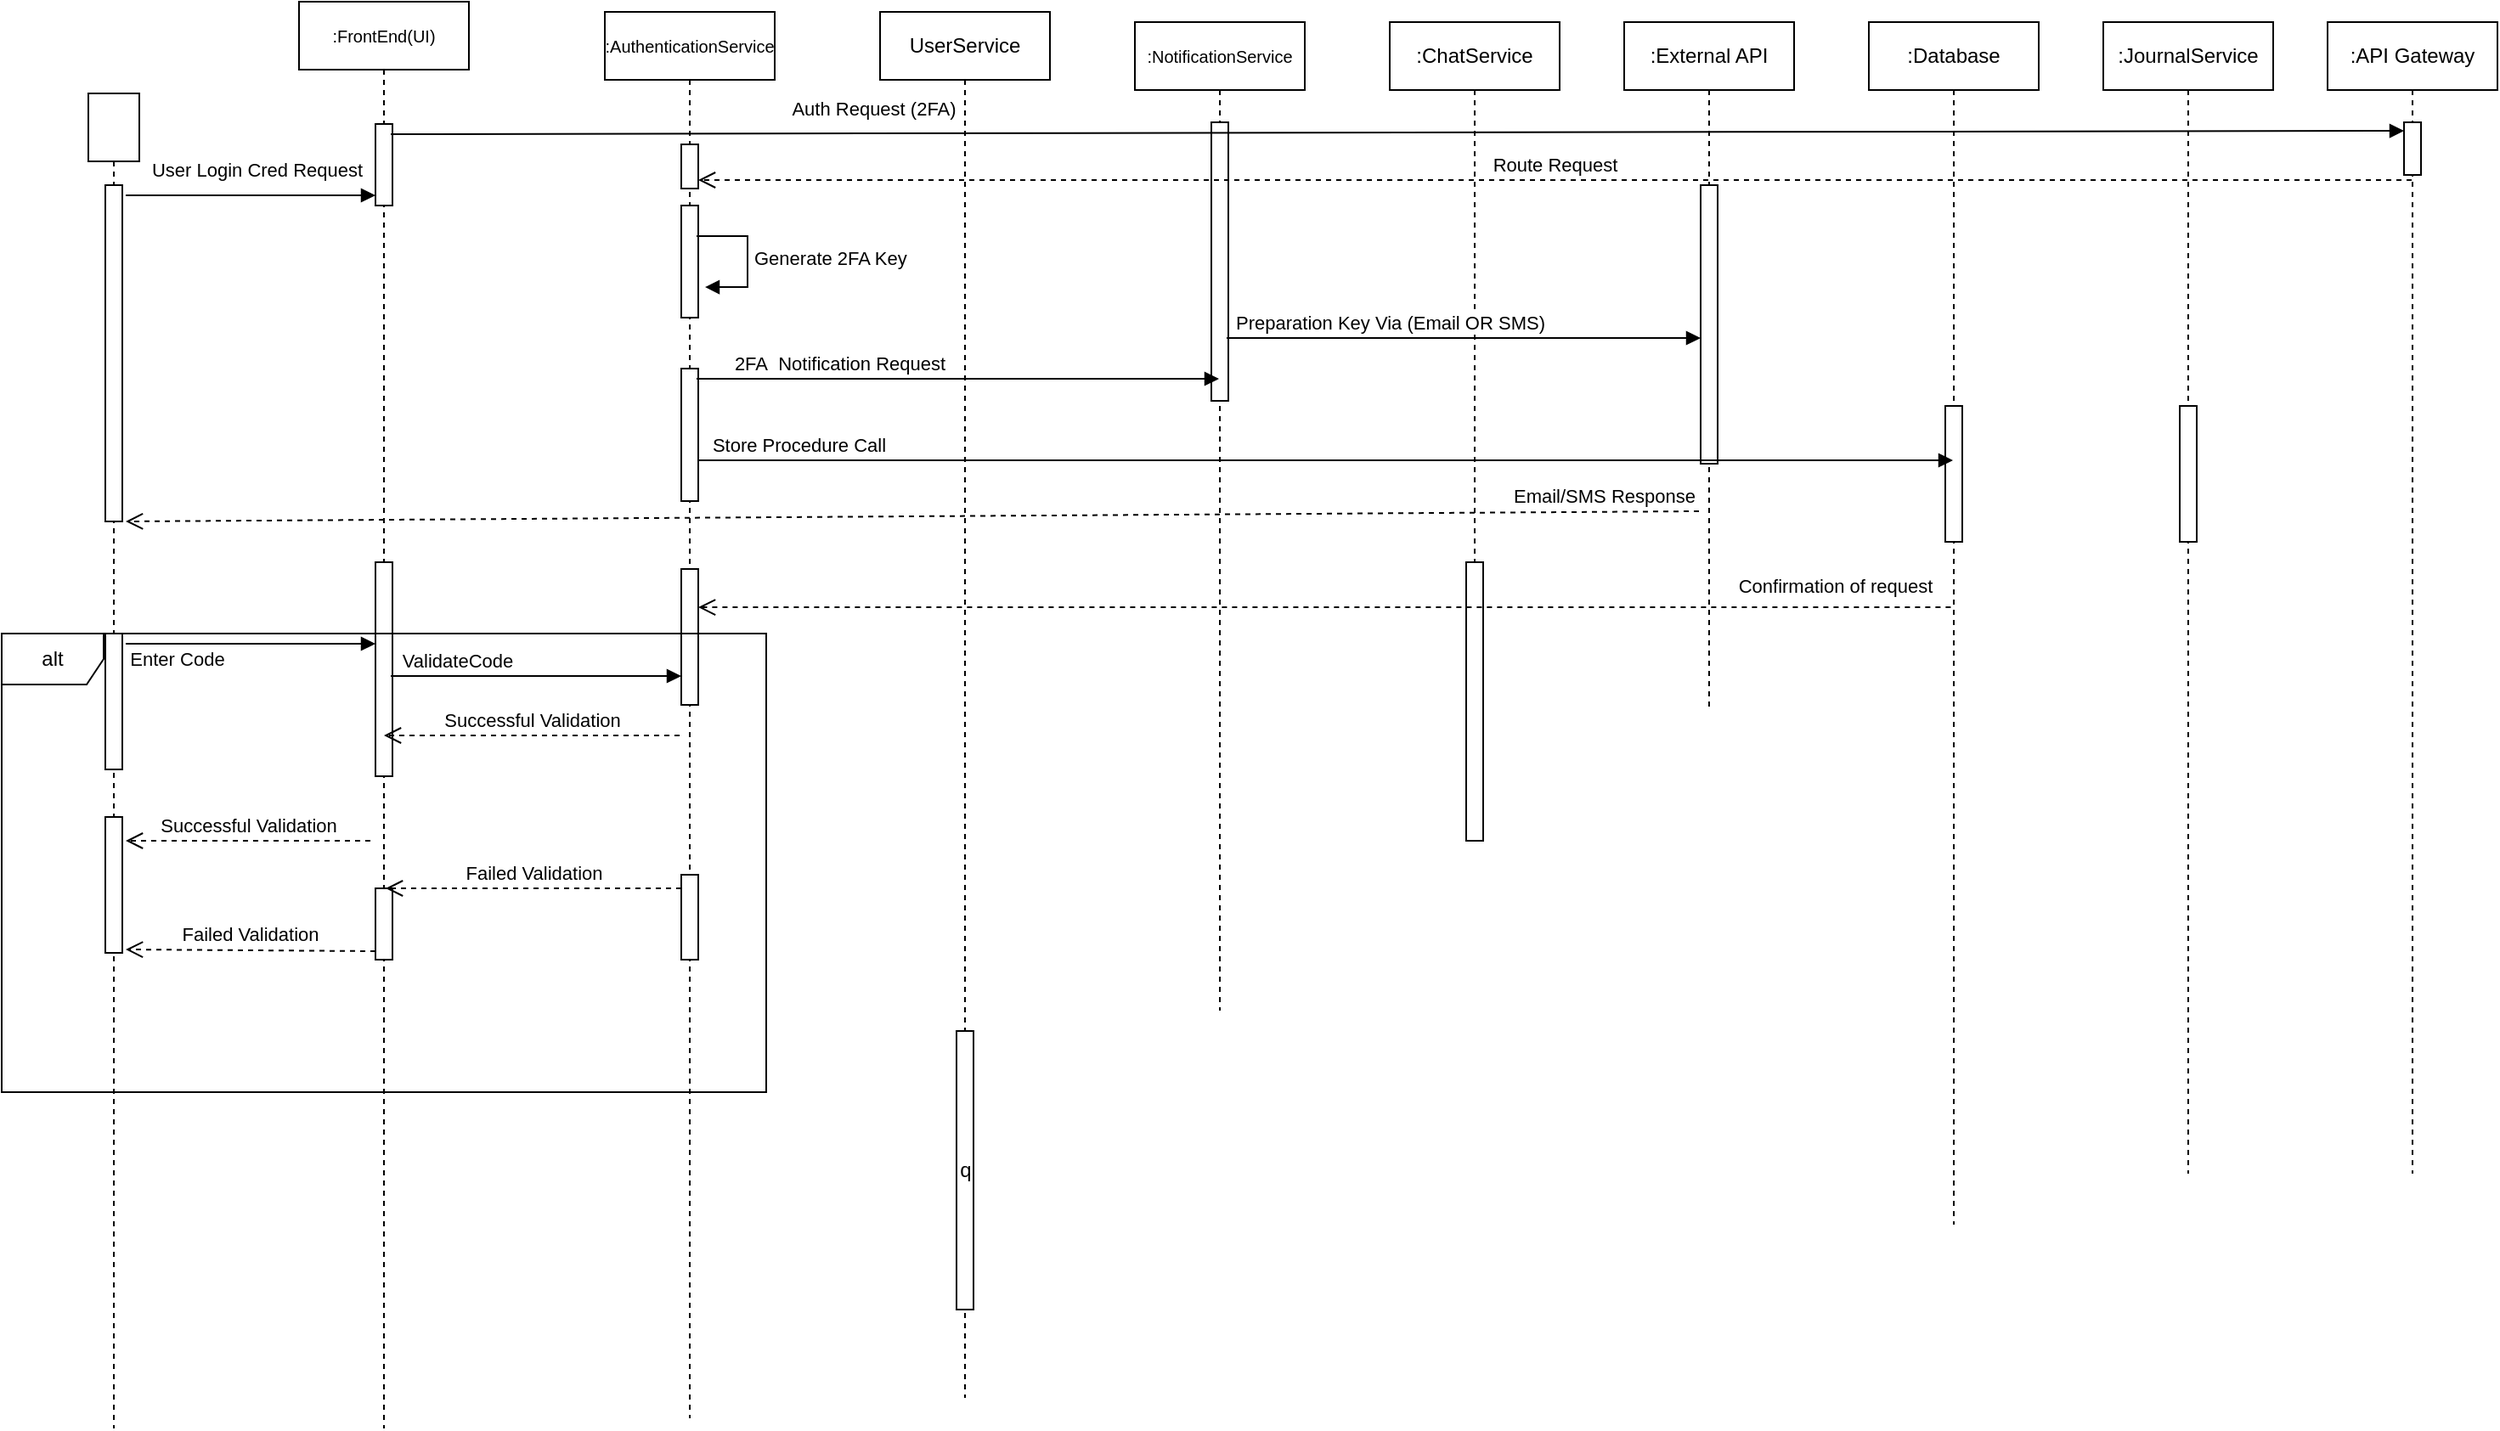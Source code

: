 <mxfile version="28.2.5">
  <diagram name="Page-1" id="az2Pcc0-Sd283eCIgWp8">
    <mxGraphModel dx="1775" dy="919" grid="1" gridSize="6" guides="1" tooltips="1" connect="1" arrows="1" fold="1" page="1" pageScale="1" pageWidth="850" pageHeight="1100" math="0" shadow="0">
      <root>
        <mxCell id="0" />
        <mxCell id="1" parent="0" />
        <mxCell id="sO1Hlv-sVQx5OYcsCTmO-14" value="&lt;font style=&quot;font-size: 10px;&quot;&gt;:FrontEnd(UI)&lt;/font&gt;" style="shape=umlLifeline;perimeter=lifelinePerimeter;whiteSpace=wrap;html=1;container=1;dropTarget=0;collapsible=0;recursiveResize=0;outlineConnect=0;portConstraint=eastwest;newEdgeStyle={&quot;curved&quot;:0,&quot;rounded&quot;:0};" vertex="1" parent="1">
          <mxGeometry x="-630" y="18" width="100" height="840" as="geometry" />
        </mxCell>
        <mxCell id="sO1Hlv-sVQx5OYcsCTmO-15" value="" style="html=1;points=[[0,0,0,0,5],[0,1,0,0,-5],[1,0,0,0,5],[1,1,0,0,-5]];perimeter=orthogonalPerimeter;outlineConnect=0;targetShapes=umlLifeline;portConstraint=eastwest;newEdgeStyle={&quot;curved&quot;:0,&quot;rounded&quot;:0};" vertex="1" parent="sO1Hlv-sVQx5OYcsCTmO-14">
          <mxGeometry x="45" y="72" width="10" height="48" as="geometry" />
        </mxCell>
        <mxCell id="sO1Hlv-sVQx5OYcsCTmO-49" value="" style="html=1;points=[[0,0,0,0,5],[0,1,0,0,-5],[1,0,0,0,5],[1,1,0,0,-5]];perimeter=orthogonalPerimeter;outlineConnect=0;targetShapes=umlLifeline;portConstraint=eastwest;newEdgeStyle={&quot;curved&quot;:0,&quot;rounded&quot;:0};" vertex="1" parent="sO1Hlv-sVQx5OYcsCTmO-14">
          <mxGeometry x="45" y="330" width="10" height="126" as="geometry" />
        </mxCell>
        <mxCell id="sO1Hlv-sVQx5OYcsCTmO-16" value="&lt;font style=&quot;font-size: 10px;&quot;&gt;:AuthenticationService&lt;/font&gt;" style="shape=umlLifeline;perimeter=lifelinePerimeter;whiteSpace=wrap;html=1;container=1;dropTarget=0;collapsible=0;recursiveResize=0;outlineConnect=0;portConstraint=eastwest;newEdgeStyle={&quot;curved&quot;:0,&quot;rounded&quot;:0};" vertex="1" parent="1">
          <mxGeometry x="-450" y="24" width="100" height="828" as="geometry" />
        </mxCell>
        <mxCell id="sO1Hlv-sVQx5OYcsCTmO-37" value="" style="html=1;points=[[0,0,0,0,5],[0,1,0,0,-5],[1,0,0,0,5],[1,1,0,0,-5]];perimeter=orthogonalPerimeter;outlineConnect=0;targetShapes=umlLifeline;portConstraint=eastwest;newEdgeStyle={&quot;curved&quot;:0,&quot;rounded&quot;:0};" vertex="1" parent="sO1Hlv-sVQx5OYcsCTmO-16">
          <mxGeometry x="45" y="114" width="10" height="66" as="geometry" />
        </mxCell>
        <mxCell id="sO1Hlv-sVQx5OYcsCTmO-51" value="" style="html=1;points=[[0,0,0,0,5],[0,1,0,0,-5],[1,0,0,0,5],[1,1,0,0,-5]];perimeter=orthogonalPerimeter;outlineConnect=0;targetShapes=umlLifeline;portConstraint=eastwest;newEdgeStyle={&quot;curved&quot;:0,&quot;rounded&quot;:0};" vertex="1" parent="sO1Hlv-sVQx5OYcsCTmO-16">
          <mxGeometry x="45" y="328" width="10" height="80" as="geometry" />
        </mxCell>
        <mxCell id="sO1Hlv-sVQx5OYcsCTmO-61" value="" style="html=1;points=[[0,0,0,0,5],[0,1,0,0,-5],[1,0,0,0,5],[1,1,0,0,-5]];perimeter=orthogonalPerimeter;outlineConnect=0;targetShapes=umlLifeline;portConstraint=eastwest;newEdgeStyle={&quot;curved&quot;:0,&quot;rounded&quot;:0};" vertex="1" parent="sO1Hlv-sVQx5OYcsCTmO-16">
          <mxGeometry x="45" y="210" width="10" height="78" as="geometry" />
        </mxCell>
        <mxCell id="sO1Hlv-sVQx5OYcsCTmO-72" value="" style="html=1;points=[[0,0,0,0,5],[0,1,0,0,-5],[1,0,0,0,5],[1,1,0,0,-5]];perimeter=orthogonalPerimeter;outlineConnect=0;targetShapes=umlLifeline;portConstraint=eastwest;newEdgeStyle={&quot;curved&quot;:0,&quot;rounded&quot;:0};" vertex="1" parent="sO1Hlv-sVQx5OYcsCTmO-16">
          <mxGeometry x="45" y="78" width="10" height="26" as="geometry" />
        </mxCell>
        <mxCell id="sO1Hlv-sVQx5OYcsCTmO-18" value="UserService" style="shape=umlLifeline;perimeter=lifelinePerimeter;whiteSpace=wrap;html=1;container=1;dropTarget=0;collapsible=0;recursiveResize=0;outlineConnect=0;portConstraint=eastwest;newEdgeStyle={&quot;curved&quot;:0,&quot;rounded&quot;:0};" vertex="1" parent="1">
          <mxGeometry x="-288" y="24" width="100" height="816" as="geometry" />
        </mxCell>
        <mxCell id="sO1Hlv-sVQx5OYcsCTmO-20" value="&lt;font style=&quot;font-size: 10px;&quot;&gt;:NotificationService&lt;/font&gt;" style="shape=umlLifeline;perimeter=lifelinePerimeter;whiteSpace=wrap;html=1;container=1;dropTarget=0;collapsible=0;recursiveResize=0;outlineConnect=0;portConstraint=eastwest;newEdgeStyle={&quot;curved&quot;:0,&quot;rounded&quot;:0};" vertex="1" parent="1">
          <mxGeometry x="-138" y="30" width="100" height="582" as="geometry" />
        </mxCell>
        <mxCell id="sO1Hlv-sVQx5OYcsCTmO-21" value="" style="html=1;points=[[0,0,0,0,5],[0,1,0,0,-5],[1,0,0,0,5],[1,1,0,0,-5]];perimeter=orthogonalPerimeter;outlineConnect=0;targetShapes=umlLifeline;portConstraint=eastwest;newEdgeStyle={&quot;curved&quot;:0,&quot;rounded&quot;:0};" vertex="1" parent="sO1Hlv-sVQx5OYcsCTmO-20">
          <mxGeometry x="45" y="59" width="10" height="164" as="geometry" />
        </mxCell>
        <mxCell id="sO1Hlv-sVQx5OYcsCTmO-22" value=":ChatService" style="shape=umlLifeline;perimeter=lifelinePerimeter;whiteSpace=wrap;html=1;container=1;dropTarget=0;collapsible=0;recursiveResize=0;outlineConnect=0;portConstraint=eastwest;newEdgeStyle={&quot;curved&quot;:0,&quot;rounded&quot;:0};" vertex="1" parent="1">
          <mxGeometry x="12" y="30" width="100" height="404" as="geometry" />
        </mxCell>
        <mxCell id="sO1Hlv-sVQx5OYcsCTmO-35" value="User Login Cred Request" style="html=1;verticalAlign=bottom;endArrow=block;curved=0;rounded=0;" edge="1" parent="1" target="sO1Hlv-sVQx5OYcsCTmO-15">
          <mxGeometry x="0.05" y="6" width="80" relative="1" as="geometry">
            <mxPoint x="-732" y="132" as="sourcePoint" />
            <mxPoint x="-646" y="132" as="targetPoint" />
            <mxPoint as="offset" />
          </mxGeometry>
        </mxCell>
        <mxCell id="sO1Hlv-sVQx5OYcsCTmO-38" value="Generate 2FA Key" style="html=1;align=left;spacingLeft=2;endArrow=block;rounded=0;edgeStyle=orthogonalEdgeStyle;curved=0;rounded=0;" edge="1" parent="1">
          <mxGeometry relative="1" as="geometry">
            <mxPoint x="-396" y="156" as="sourcePoint" />
            <Array as="points">
              <mxPoint x="-366" y="186" />
            </Array>
            <mxPoint x="-391" y="186.029" as="targetPoint" />
          </mxGeometry>
        </mxCell>
        <mxCell id="sO1Hlv-sVQx5OYcsCTmO-40" value="2FA&amp;nbsp; Notification Request" style="html=1;verticalAlign=bottom;endArrow=block;curved=0;rounded=0;" edge="1" parent="1" target="sO1Hlv-sVQx5OYcsCTmO-20">
          <mxGeometry x="-0.454" width="80" relative="1" as="geometry">
            <mxPoint x="-396" y="240" as="sourcePoint" />
            <mxPoint x="-316" y="240" as="targetPoint" />
            <mxPoint as="offset" />
          </mxGeometry>
        </mxCell>
        <mxCell id="sO1Hlv-sVQx5OYcsCTmO-41" value=":External API" style="shape=umlLifeline;perimeter=lifelinePerimeter;whiteSpace=wrap;html=1;container=1;dropTarget=0;collapsible=0;recursiveResize=0;outlineConnect=0;portConstraint=eastwest;newEdgeStyle={&quot;curved&quot;:0,&quot;rounded&quot;:0};" vertex="1" parent="1">
          <mxGeometry x="150" y="30" width="100" height="404" as="geometry" />
        </mxCell>
        <mxCell id="sO1Hlv-sVQx5OYcsCTmO-42" value="" style="html=1;points=[[0,0,0,0,5],[0,1,0,0,-5],[1,0,0,0,5],[1,1,0,0,-5]];perimeter=orthogonalPerimeter;outlineConnect=0;targetShapes=umlLifeline;portConstraint=eastwest;newEdgeStyle={&quot;curved&quot;:0,&quot;rounded&quot;:0};" vertex="1" parent="sO1Hlv-sVQx5OYcsCTmO-41">
          <mxGeometry x="45" y="96" width="10" height="164" as="geometry" />
        </mxCell>
        <mxCell id="sO1Hlv-sVQx5OYcsCTmO-43" value="Preparation Key Via (Email OR SMS)" style="html=1;verticalAlign=bottom;endArrow=block;curved=0;rounded=0;" edge="1" parent="1" target="sO1Hlv-sVQx5OYcsCTmO-42">
          <mxGeometry x="-0.312" width="80" relative="1" as="geometry">
            <mxPoint x="-84" y="216" as="sourcePoint" />
            <mxPoint x="-4" y="216" as="targetPoint" />
            <mxPoint as="offset" />
          </mxGeometry>
        </mxCell>
        <mxCell id="sO1Hlv-sVQx5OYcsCTmO-23" value="" style="html=1;points=[[0,0,0,0,5],[0,1,0,0,-5],[1,0,0,0,5],[1,1,0,0,-5]];perimeter=orthogonalPerimeter;outlineConnect=0;targetShapes=umlLifeline;portConstraint=eastwest;newEdgeStyle={&quot;curved&quot;:0,&quot;rounded&quot;:0};" vertex="1" parent="1">
          <mxGeometry x="57" y="348" width="10" height="164" as="geometry" />
        </mxCell>
        <mxCell id="sO1Hlv-sVQx5OYcsCTmO-44" value="Email/SMS Response" style="html=1;verticalAlign=bottom;endArrow=open;dashed=1;endSize=8;curved=0;rounded=0;" edge="1" parent="1">
          <mxGeometry x="-0.879" relative="1" as="geometry">
            <mxPoint x="194" y="318" as="sourcePoint" />
            <mxPoint x="-732" y="324" as="targetPoint" />
            <mxPoint as="offset" />
          </mxGeometry>
        </mxCell>
        <mxCell id="sO1Hlv-sVQx5OYcsCTmO-45" value="" style="shape=umlLifeline;whiteSpace=wrap;html=1;container=1;dropTarget=0;collapsible=0;recursiveResize=0;outlineConnect=0;portConstraint=eastwest;newEdgeStyle={&quot;curved&quot;:0,&quot;rounded&quot;:0};participant=label;points=[[0,0,0,0,5],[0,1,0,0,-5],[1,0,0,0,5],[1,1,0,0,-5]];perimeter=rectanglePerimeter;targetShapes=umlLifeline;" vertex="1" parent="1">
          <mxGeometry x="-754" y="72" width="30" height="786" as="geometry" />
        </mxCell>
        <mxCell id="sO1Hlv-sVQx5OYcsCTmO-47" value="" style="html=1;points=[[0,0,0,0,5],[0,1,0,0,-5],[1,0,0,0,5],[1,1,0,0,-5]];perimeter=orthogonalPerimeter;outlineConnect=0;targetShapes=umlLifeline;portConstraint=eastwest;newEdgeStyle={&quot;curved&quot;:0,&quot;rounded&quot;:0};" vertex="1" parent="sO1Hlv-sVQx5OYcsCTmO-45">
          <mxGeometry x="10" y="54" width="10" height="198" as="geometry" />
        </mxCell>
        <mxCell id="sO1Hlv-sVQx5OYcsCTmO-48" value="" style="html=1;points=[[0,0,0,0,5],[0,1,0,0,-5],[1,0,0,0,5],[1,1,0,0,-5]];perimeter=orthogonalPerimeter;outlineConnect=0;targetShapes=umlLifeline;portConstraint=eastwest;newEdgeStyle={&quot;curved&quot;:0,&quot;rounded&quot;:0};" vertex="1" parent="sO1Hlv-sVQx5OYcsCTmO-45">
          <mxGeometry x="10" y="318" width="10" height="80" as="geometry" />
        </mxCell>
        <mxCell id="sO1Hlv-sVQx5OYcsCTmO-54" value="" style="html=1;points=[[0,0,0,0,5],[0,1,0,0,-5],[1,0,0,0,5],[1,1,0,0,-5]];perimeter=orthogonalPerimeter;outlineConnect=0;targetShapes=umlLifeline;portConstraint=eastwest;newEdgeStyle={&quot;curved&quot;:0,&quot;rounded&quot;:0};" vertex="1" parent="sO1Hlv-sVQx5OYcsCTmO-45">
          <mxGeometry x="10" y="426" width="10" height="80" as="geometry" />
        </mxCell>
        <mxCell id="sO1Hlv-sVQx5OYcsCTmO-50" value="Enter Code" style="html=1;verticalAlign=bottom;endArrow=block;curved=0;rounded=0;" edge="1" parent="1" target="sO1Hlv-sVQx5OYcsCTmO-49">
          <mxGeometry x="-0.592" y="-18" width="80" relative="1" as="geometry">
            <mxPoint x="-732" y="396" as="sourcePoint" />
            <mxPoint x="-652" y="396" as="targetPoint" />
            <mxPoint as="offset" />
          </mxGeometry>
        </mxCell>
        <mxCell id="sO1Hlv-sVQx5OYcsCTmO-52" value="ValidateCode" style="html=1;verticalAlign=bottom;endArrow=block;curved=0;rounded=0;" edge="1" parent="1" target="sO1Hlv-sVQx5OYcsCTmO-51">
          <mxGeometry x="-0.546" width="80" relative="1" as="geometry">
            <mxPoint x="-576" y="415" as="sourcePoint" />
            <mxPoint x="-408" y="415" as="targetPoint" />
            <mxPoint as="offset" />
          </mxGeometry>
        </mxCell>
        <mxCell id="sO1Hlv-sVQx5OYcsCTmO-53" value="Successful Validation" style="html=1;verticalAlign=bottom;endArrow=open;dashed=1;endSize=8;curved=0;rounded=0;" edge="1" parent="1" target="sO1Hlv-sVQx5OYcsCTmO-14">
          <mxGeometry x="0.004" relative="1" as="geometry">
            <mxPoint x="-406" y="450" as="sourcePoint" />
            <mxPoint x="-486" y="450" as="targetPoint" />
            <mxPoint as="offset" />
          </mxGeometry>
        </mxCell>
        <mxCell id="sO1Hlv-sVQx5OYcsCTmO-55" value="Successful Validation" style="html=1;verticalAlign=bottom;endArrow=open;dashed=1;endSize=8;curved=0;rounded=0;" edge="1" parent="1">
          <mxGeometry x="0.004" relative="1" as="geometry">
            <mxPoint x="-588" y="512" as="sourcePoint" />
            <mxPoint x="-732" y="512" as="targetPoint" />
            <mxPoint as="offset" />
          </mxGeometry>
        </mxCell>
        <mxCell id="sO1Hlv-sVQx5OYcsCTmO-56" value="alt" style="shape=umlFrame;whiteSpace=wrap;html=1;pointerEvents=0;" vertex="1" parent="1">
          <mxGeometry x="-805" y="390" width="450" height="270" as="geometry" />
        </mxCell>
        <mxCell id="sO1Hlv-sVQx5OYcsCTmO-57" value="" style="html=1;points=[[0,0,0,0,5],[0,1,0,0,-5],[1,0,0,0,5],[1,1,0,0,-5]];perimeter=orthogonalPerimeter;outlineConnect=0;targetShapes=umlLifeline;portConstraint=eastwest;newEdgeStyle={&quot;curved&quot;:0,&quot;rounded&quot;:0};" vertex="1" parent="1">
          <mxGeometry x="-405" y="532" width="10" height="50" as="geometry" />
        </mxCell>
        <mxCell id="sO1Hlv-sVQx5OYcsCTmO-58" value="" style="html=1;points=[[0,0,0,0,5],[0,1,0,0,-5],[1,0,0,0,5],[1,1,0,0,-5]];perimeter=orthogonalPerimeter;outlineConnect=0;targetShapes=umlLifeline;portConstraint=eastwest;newEdgeStyle={&quot;curved&quot;:0,&quot;rounded&quot;:0};" vertex="1" parent="1">
          <mxGeometry x="-585" y="540" width="10" height="42" as="geometry" />
        </mxCell>
        <mxCell id="sO1Hlv-sVQx5OYcsCTmO-59" value="Failed Validation" style="html=1;verticalAlign=bottom;endArrow=open;dashed=1;endSize=8;curved=0;rounded=0;" edge="1" parent="1">
          <mxGeometry x="0.004" relative="1" as="geometry">
            <mxPoint x="-405" y="540" as="sourcePoint" />
            <mxPoint x="-579" y="540" as="targetPoint" />
            <mxPoint as="offset" />
          </mxGeometry>
        </mxCell>
        <mxCell id="sO1Hlv-sVQx5OYcsCTmO-60" value="Failed Validation" style="html=1;verticalAlign=bottom;endArrow=open;dashed=1;endSize=8;curved=0;rounded=0;exitX=0;exitY=1;exitDx=0;exitDy=-5;exitPerimeter=0;" edge="1" parent="1" source="sO1Hlv-sVQx5OYcsCTmO-58">
          <mxGeometry x="0.004" relative="1" as="geometry">
            <mxPoint x="-570" y="576" as="sourcePoint" />
            <mxPoint x="-732" y="576" as="targetPoint" />
            <mxPoint as="offset" />
          </mxGeometry>
        </mxCell>
        <mxCell id="sO1Hlv-sVQx5OYcsCTmO-62" value=":Database" style="shape=umlLifeline;perimeter=lifelinePerimeter;whiteSpace=wrap;html=1;container=1;dropTarget=0;collapsible=0;recursiveResize=0;outlineConnect=0;portConstraint=eastwest;newEdgeStyle={&quot;curved&quot;:0,&quot;rounded&quot;:0};" vertex="1" parent="1">
          <mxGeometry x="294" y="30" width="100" height="708" as="geometry" />
        </mxCell>
        <mxCell id="sO1Hlv-sVQx5OYcsCTmO-63" value="" style="html=1;points=[[0,0,0,0,5],[0,1,0,0,-5],[1,0,0,0,5],[1,1,0,0,-5]];perimeter=orthogonalPerimeter;outlineConnect=0;targetShapes=umlLifeline;portConstraint=eastwest;newEdgeStyle={&quot;curved&quot;:0,&quot;rounded&quot;:0};" vertex="1" parent="sO1Hlv-sVQx5OYcsCTmO-62">
          <mxGeometry x="45" y="226" width="10" height="80" as="geometry" />
        </mxCell>
        <mxCell id="sO1Hlv-sVQx5OYcsCTmO-64" value="Store Procedure Call" style="html=1;verticalAlign=bottom;endArrow=block;curved=0;rounded=0;" edge="1" parent="1" target="sO1Hlv-sVQx5OYcsCTmO-62">
          <mxGeometry x="-0.84" width="80" relative="1" as="geometry">
            <mxPoint x="-395" y="288" as="sourcePoint" />
            <mxPoint x="-87" y="288" as="targetPoint" />
            <mxPoint as="offset" />
          </mxGeometry>
        </mxCell>
        <mxCell id="sO1Hlv-sVQx5OYcsCTmO-65" value="Confirmation of request" style="html=1;verticalAlign=bottom;endArrow=open;dashed=1;endSize=8;curved=0;rounded=0;" edge="1" parent="1" target="sO1Hlv-sVQx5OYcsCTmO-51">
          <mxGeometry x="-0.816" y="-4" relative="1" as="geometry">
            <mxPoint x="342.2" y="374.53" as="sourcePoint" />
            <mxPoint x="-395.0" y="347.998" as="targetPoint" />
            <mxPoint as="offset" />
          </mxGeometry>
        </mxCell>
        <mxCell id="sO1Hlv-sVQx5OYcsCTmO-19" value="q" style="html=1;points=[[0,0,0,0,5],[0,1,0,0,-5],[1,0,0,0,5],[1,1,0,0,-5]];perimeter=orthogonalPerimeter;outlineConnect=0;targetShapes=umlLifeline;portConstraint=eastwest;newEdgeStyle={&quot;curved&quot;:0,&quot;rounded&quot;:0};" vertex="1" parent="1">
          <mxGeometry x="-243" y="624" width="10" height="164" as="geometry" />
        </mxCell>
        <mxCell id="sO1Hlv-sVQx5OYcsCTmO-66" value=":JournalService" style="shape=umlLifeline;perimeter=lifelinePerimeter;whiteSpace=wrap;html=1;container=1;dropTarget=0;collapsible=0;recursiveResize=0;outlineConnect=0;portConstraint=eastwest;newEdgeStyle={&quot;curved&quot;:0,&quot;rounded&quot;:0};" vertex="1" parent="1">
          <mxGeometry x="432" y="30" width="100" height="678" as="geometry" />
        </mxCell>
        <mxCell id="sO1Hlv-sVQx5OYcsCTmO-67" value="" style="html=1;points=[[0,0,0,0,5],[0,1,0,0,-5],[1,0,0,0,5],[1,1,0,0,-5]];perimeter=orthogonalPerimeter;outlineConnect=0;targetShapes=umlLifeline;portConstraint=eastwest;newEdgeStyle={&quot;curved&quot;:0,&quot;rounded&quot;:0};" vertex="1" parent="sO1Hlv-sVQx5OYcsCTmO-66">
          <mxGeometry x="45" y="226" width="10" height="80" as="geometry" />
        </mxCell>
        <mxCell id="sO1Hlv-sVQx5OYcsCTmO-69" value="Auth Request (2FA)" style="html=1;verticalAlign=bottom;endArrow=block;curved=0;rounded=0;entryX=0;entryY=0;entryDx=0;entryDy=5;entryPerimeter=0;" edge="1" parent="1" target="sO1Hlv-sVQx5OYcsCTmO-71">
          <mxGeometry x="-0.521" y="6" width="80" relative="1" as="geometry">
            <mxPoint x="-576" y="96" as="sourcePoint" />
            <mxPoint x="-496" y="96" as="targetPoint" />
            <mxPoint as="offset" />
          </mxGeometry>
        </mxCell>
        <mxCell id="sO1Hlv-sVQx5OYcsCTmO-70" value=":API Gateway" style="shape=umlLifeline;perimeter=lifelinePerimeter;whiteSpace=wrap;html=1;container=1;dropTarget=0;collapsible=0;recursiveResize=0;outlineConnect=0;portConstraint=eastwest;newEdgeStyle={&quot;curved&quot;:0,&quot;rounded&quot;:0};" vertex="1" parent="1">
          <mxGeometry x="564" y="30" width="100" height="678" as="geometry" />
        </mxCell>
        <mxCell id="sO1Hlv-sVQx5OYcsCTmO-71" value="" style="html=1;points=[[0,0,0,0,5],[0,1,0,0,-5],[1,0,0,0,5],[1,1,0,0,-5]];perimeter=orthogonalPerimeter;outlineConnect=0;targetShapes=umlLifeline;portConstraint=eastwest;newEdgeStyle={&quot;curved&quot;:0,&quot;rounded&quot;:0};" vertex="1" parent="sO1Hlv-sVQx5OYcsCTmO-70">
          <mxGeometry x="45" y="59" width="10" height="31" as="geometry" />
        </mxCell>
        <mxCell id="sO1Hlv-sVQx5OYcsCTmO-73" value="Route Request" style="html=1;verticalAlign=bottom;endArrow=open;dashed=1;endSize=8;curved=0;rounded=0;entryX=1;entryY=1;entryDx=0;entryDy=-5;entryPerimeter=0;" edge="1" parent="1" source="sO1Hlv-sVQx5OYcsCTmO-70" target="sO1Hlv-sVQx5OYcsCTmO-72">
          <mxGeometry relative="1" as="geometry">
            <mxPoint x="608" y="168" as="sourcePoint" />
            <mxPoint x="528" y="168" as="targetPoint" />
          </mxGeometry>
        </mxCell>
      </root>
    </mxGraphModel>
  </diagram>
</mxfile>
